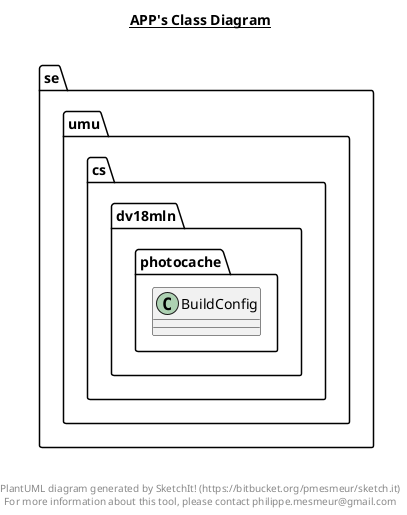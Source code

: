 @startuml

title __APP's Class Diagram__\n

  namespace se.umu.cs.dv18mln.photocache {
    class se.umu.cs.dv18mln.photocache.BuildConfig {
    }
  }
  



right footer


PlantUML diagram generated by SketchIt! (https://bitbucket.org/pmesmeur/sketch.it)
For more information about this tool, please contact philippe.mesmeur@gmail.com
endfooter

@enduml

